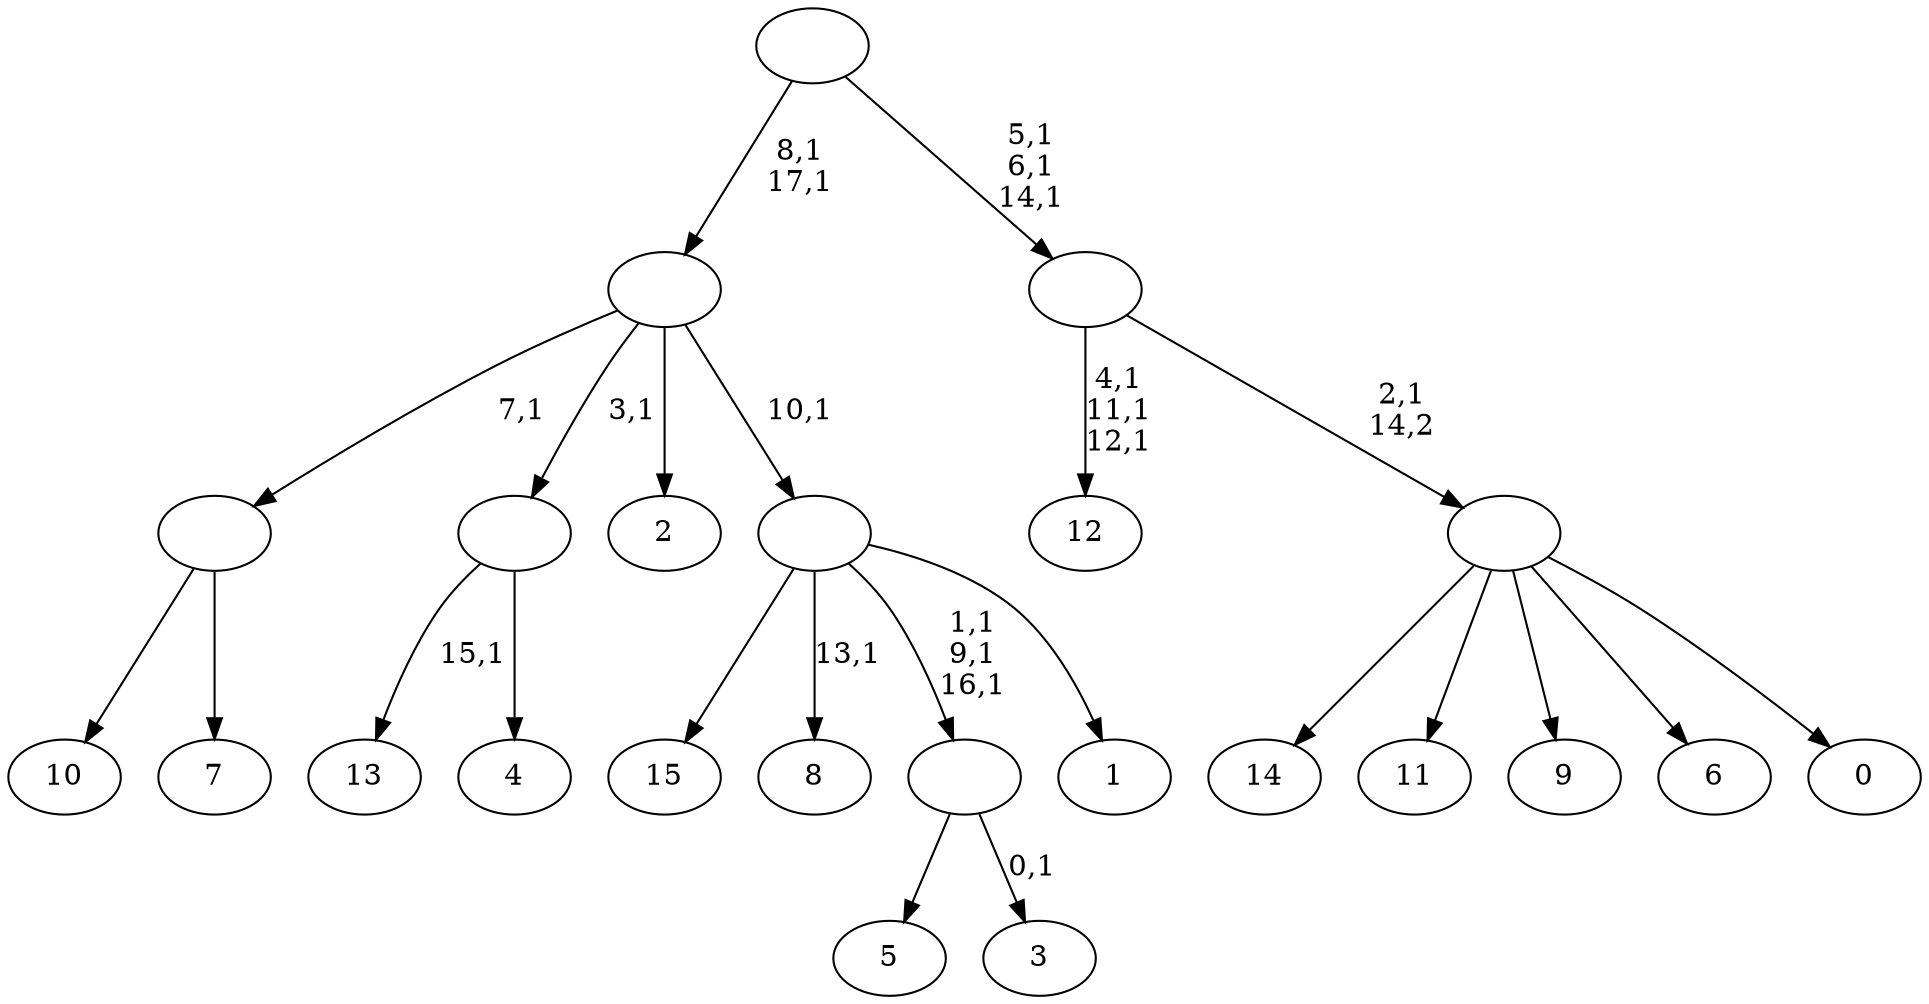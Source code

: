 digraph T {
	34 [label="15"]
	33 [label="14"]
	32 [label="13"]
	30 [label="12"]
	26 [label="11"]
	25 [label="10"]
	24 [label="9"]
	23 [label="8"]
	21 [label="7"]
	20 [label=""]
	19 [label="6"]
	18 [label="5"]
	17 [label="4"]
	16 [label=""]
	15 [label="3"]
	13 [label=""]
	10 [label="2"]
	9 [label="1"]
	8 [label=""]
	7 [label=""]
	5 [label="0"]
	4 [label=""]
	3 [label=""]
	0 [label=""]
	20 -> 25 [label=""]
	20 -> 21 [label=""]
	16 -> 32 [label="15,1"]
	16 -> 17 [label=""]
	13 -> 15 [label="0,1"]
	13 -> 18 [label=""]
	8 -> 13 [label="1,1\n9,1\n16,1"]
	8 -> 23 [label="13,1"]
	8 -> 34 [label=""]
	8 -> 9 [label=""]
	7 -> 20 [label="7,1"]
	7 -> 16 [label="3,1"]
	7 -> 10 [label=""]
	7 -> 8 [label="10,1"]
	4 -> 33 [label=""]
	4 -> 26 [label=""]
	4 -> 24 [label=""]
	4 -> 19 [label=""]
	4 -> 5 [label=""]
	3 -> 30 [label="4,1\n11,1\n12,1"]
	3 -> 4 [label="2,1\n14,2"]
	0 -> 3 [label="5,1\n6,1\n14,1"]
	0 -> 7 [label="8,1\n17,1"]
}
